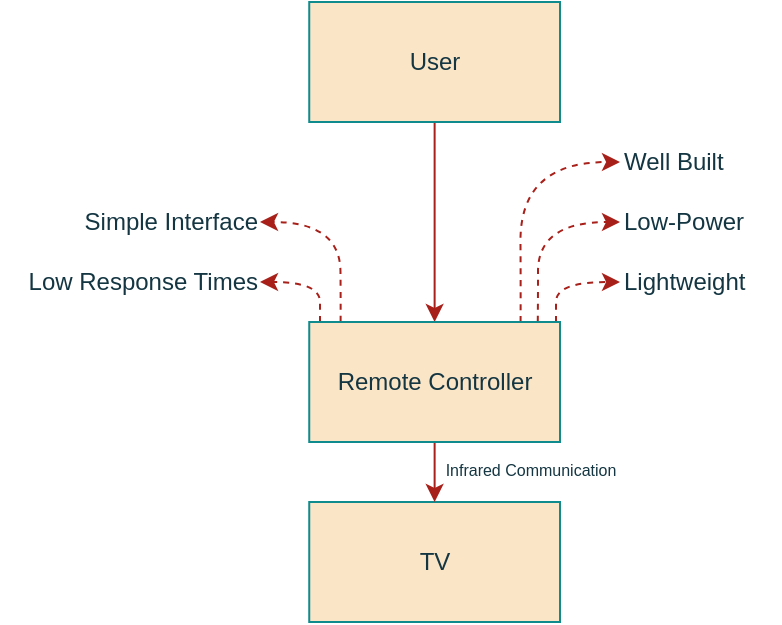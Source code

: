 <mxfile version="15.5.2" type="device" pages="7"><diagram name="ProbStatement2" id="C9BQl-Yr_cbM6eL-d9nf"><mxGraphModel dx="643" dy="364" grid="1" gridSize="10" guides="1" tooltips="1" connect="1" arrows="1" fold="1" page="1" pageScale="1" pageWidth="850" pageHeight="1100" background="none" math="0" shadow="0"><root><mxCell id="Qe4xS1OJrp35IrMtnnHV-0"/><mxCell id="Qe4xS1OJrp35IrMtnnHV-1" parent="Qe4xS1OJrp35IrMtnnHV-0"/><mxCell id="Qe4xS1OJrp35IrMtnnHV-2" value="TV" style="rounded=0;whiteSpace=wrap;html=1;fillColor=#FAE5C7;strokeColor=#0F8B8D;fontColor=#143642;" parent="Qe4xS1OJrp35IrMtnnHV-1" vertex="1"><mxGeometry x="364.62" y="370" width="125.38" height="60" as="geometry"/></mxCell><mxCell id="Gx6ebh4QUimX5oIxFBTM-5" style="edgeStyle=orthogonalEdgeStyle;curved=0;rounded=1;sketch=0;orthogonalLoop=1;jettySize=auto;html=1;exitX=0.5;exitY=1;exitDx=0;exitDy=0;entryX=0.5;entryY=0;entryDx=0;entryDy=0;fontColor=#143642;strokeColor=#A8201A;fillColor=#FAE5C7;" parent="Qe4xS1OJrp35IrMtnnHV-1" source="Qe4xS1OJrp35IrMtnnHV-3" target="Qe4xS1OJrp35IrMtnnHV-2" edge="1"><mxGeometry relative="1" as="geometry"/></mxCell><mxCell id="Qe4xS1OJrp35IrMtnnHV-13" style="edgeStyle=orthogonalEdgeStyle;curved=0;rounded=1;sketch=0;orthogonalLoop=1;jettySize=auto;html=1;exitX=0.5;exitY=1;exitDx=0;exitDy=0;entryX=0.5;entryY=0;entryDx=0;entryDy=0;fontColor=#143642;strokeColor=#A8201A;fillColor=#FAE5C7;" parent="Qe4xS1OJrp35IrMtnnHV-1" source="Qe4xS1OJrp35IrMtnnHV-14" target="Qe4xS1OJrp35IrMtnnHV-3" edge="1"><mxGeometry relative="1" as="geometry"/></mxCell><mxCell id="Qe4xS1OJrp35IrMtnnHV-14" value="User" style="rounded=0;whiteSpace=wrap;html=1;sketch=0;fontColor=#143642;strokeColor=#0F8B8D;fillColor=#FAE5C7;" parent="Qe4xS1OJrp35IrMtnnHV-1" vertex="1"><mxGeometry x="364.62" y="120" width="125.38" height="60" as="geometry"/></mxCell><mxCell id="Qe4xS1OJrp35IrMtnnHV-15" value="" style="curved=1;endArrow=classic;html=1;rounded=1;dashed=1;sketch=0;fontColor=#143642;strokeColor=#A8201A;fillColor=#FAE5C7;" parent="Qe4xS1OJrp35IrMtnnHV-1" edge="1"><mxGeometry width="50" height="50" relative="1" as="geometry"><mxPoint x="488" y="310" as="sourcePoint"/><mxPoint x="520" y="260" as="targetPoint"/><Array as="points"><mxPoint x="488" y="280"/><mxPoint x="488" y="260"/></Array></mxGeometry></mxCell><mxCell id="Qe4xS1OJrp35IrMtnnHV-16" value="Lightweight" style="text;html=1;align=left;verticalAlign=middle;resizable=0;points=[];autosize=1;strokeColor=none;fillColor=none;fontColor=#143642;" parent="Qe4xS1OJrp35IrMtnnHV-1" vertex="1"><mxGeometry x="520" y="250" width="80" height="20" as="geometry"/></mxCell><mxCell id="Qe4xS1OJrp35IrMtnnHV-17" value="" style="curved=1;endArrow=classic;html=1;rounded=1;dashed=1;sketch=0;fontColor=#143642;strokeColor=#A8201A;fillColor=#FAE5C7;exitX=0.968;exitY=0.002;exitDx=0;exitDy=0;exitPerimeter=0;" parent="Qe4xS1OJrp35IrMtnnHV-1" edge="1"><mxGeometry width="50" height="50" relative="1" as="geometry"><mxPoint x="478.52" y="310.0" as="sourcePoint"/><mxPoint x="520" y="230" as="targetPoint"/><Array as="points"><mxPoint x="479" y="279.52"/><mxPoint x="479" y="230"/></Array></mxGeometry></mxCell><mxCell id="Qe4xS1OJrp35IrMtnnHV-18" value="Low-Power" style="text;html=1;align=left;verticalAlign=middle;resizable=0;points=[];autosize=1;strokeColor=none;fillColor=none;fontColor=#143642;" parent="Qe4xS1OJrp35IrMtnnHV-1" vertex="1"><mxGeometry x="520" y="220" width="70" height="20" as="geometry"/></mxCell><mxCell id="Qe4xS1OJrp35IrMtnnHV-19" value="Well Built" style="text;html=1;align=left;verticalAlign=middle;resizable=0;points=[];autosize=1;strokeColor=none;fillColor=none;fontColor=#143642;" parent="Qe4xS1OJrp35IrMtnnHV-1" vertex="1"><mxGeometry x="520" y="190" width="70" height="20" as="geometry"/></mxCell><mxCell id="Qe4xS1OJrp35IrMtnnHV-20" value="" style="curved=1;endArrow=classic;html=1;rounded=1;dashed=1;sketch=0;fontColor=#143642;strokeColor=#A8201A;fillColor=#FAE5C7;exitX=0.968;exitY=0.002;exitDx=0;exitDy=0;exitPerimeter=0;" parent="Qe4xS1OJrp35IrMtnnHV-1" edge="1"><mxGeometry width="50" height="50" relative="1" as="geometry"><mxPoint x="470.0" y="310.0" as="sourcePoint"/><mxPoint x="520" y="200" as="targetPoint"/><Array as="points"><mxPoint x="470.48" y="279.52"/><mxPoint x="470" y="200"/></Array></mxGeometry></mxCell><mxCell id="Qe4xS1OJrp35IrMtnnHV-22" value="Low Response Times" style="text;html=1;align=right;verticalAlign=middle;resizable=0;points=[];autosize=1;strokeColor=none;fillColor=none;fontColor=#143642;" parent="Qe4xS1OJrp35IrMtnnHV-1" vertex="1"><mxGeometry x="210" y="250" width="130" height="20" as="geometry"/></mxCell><mxCell id="Gx6ebh4QUimX5oIxFBTM-1" value="Simple Interface" style="text;html=1;align=right;verticalAlign=middle;resizable=0;points=[];autosize=1;strokeColor=none;fillColor=none;fontColor=#143642;" parent="Qe4xS1OJrp35IrMtnnHV-1" vertex="1"><mxGeometry x="240" y="220" width="100" height="20" as="geometry"/></mxCell><mxCell id="Gx6ebh4QUimX5oIxFBTM-3" value="" style="curved=1;endArrow=classic;html=1;rounded=1;dashed=1;sketch=0;fontColor=#143642;strokeColor=#A8201A;fillColor=#FAE5C7;" parent="Qe4xS1OJrp35IrMtnnHV-1" edge="1"><mxGeometry width="50" height="50" relative="1" as="geometry"><mxPoint x="370" y="310" as="sourcePoint"/><mxPoint x="340" y="260" as="targetPoint"/><Array as="points"><mxPoint x="370" y="280"/><mxPoint x="370" y="260"/></Array></mxGeometry></mxCell><mxCell id="Gx6ebh4QUimX5oIxFBTM-4" value="" style="curved=1;endArrow=classic;html=1;rounded=1;dashed=1;sketch=0;fontColor=#143642;strokeColor=#A8201A;fillColor=#FAE5C7;exitX=0.968;exitY=0.002;exitDx=0;exitDy=0;exitPerimeter=0;" parent="Qe4xS1OJrp35IrMtnnHV-1" edge="1"><mxGeometry width="50" height="50" relative="1" as="geometry"><mxPoint x="380.0" y="310.0" as="sourcePoint"/><mxPoint x="340" y="230" as="targetPoint"/><Array as="points"><mxPoint x="380.48" y="279.52"/><mxPoint x="380" y="230"/></Array></mxGeometry></mxCell><mxCell id="Qe4xS1OJrp35IrMtnnHV-3" value="Remote Controller" style="rounded=0;whiteSpace=wrap;html=1;verticalAlign=middle;fillColor=#FAE5C7;strokeColor=#0F8B8D;fontColor=#143642;" parent="Qe4xS1OJrp35IrMtnnHV-1" vertex="1"><mxGeometry x="364.62" y="280" width="125.38" height="60" as="geometry"/></mxCell><mxCell id="Gx6ebh4QUimX5oIxFBTM-6" value="Infrared Communication" style="text;html=1;align=center;verticalAlign=middle;resizable=0;points=[];autosize=1;strokeColor=none;fillColor=none;fontColor=#143642;fontSize=8;" parent="Qe4xS1OJrp35IrMtnnHV-1" vertex="1"><mxGeometry x="425" y="344" width="100" height="20" as="geometry"/></mxCell></root></mxGraphModel></diagram><diagram name="SysOverview" id="0ZOyH11dh2wl0xI-NCS9"><mxGraphModel dx="771" dy="437" grid="1" gridSize="10" guides="1" tooltips="1" connect="1" arrows="1" fold="1" page="1" pageScale="1" pageWidth="850" pageHeight="1100" background="none" math="0" shadow="0"><root><mxCell id="nJyZ70eVUtAffAkNtAk--0"/><mxCell id="nJyZ70eVUtAffAkNtAk--1" parent="nJyZ70eVUtAffAkNtAk--0"/><mxCell id="nJyZ70eVUtAffAkNtAk--3" value="Remote Controller" style="rounded=0;whiteSpace=wrap;html=1;verticalAlign=top;fillColor=#FAE5C7;strokeColor=#0F8B8D;fontColor=#143642;fontStyle=1" parent="nJyZ70eVUtAffAkNtAk--1" vertex="1"><mxGeometry x="160" y="250" width="430" height="190" as="geometry"/></mxCell><mxCell id="nJyZ70eVUtAffAkNtAk--17" style="edgeStyle=orthogonalEdgeStyle;rounded=0;orthogonalLoop=1;jettySize=auto;html=1;exitX=1;exitY=0.5;exitDx=0;exitDy=0;entryX=0;entryY=0.5;entryDx=0;entryDy=0;" parent="nJyZ70eVUtAffAkNtAk--1" source="nJyZ70eVUtAffAkNtAk--7" target="nJyZ70eVUtAffAkNtAk--14" edge="1"><mxGeometry relative="1" as="geometry"/></mxCell><mxCell id="nJyZ70eVUtAffAkNtAk--7" value="Controller" style="rounded=0;whiteSpace=wrap;html=1;fontSize=10;strokeColor=#0F8B8D;verticalAlign=middle;fillColor=#FAE5C7;fontColor=#143642;fontStyle=1" parent="nJyZ70eVUtAffAkNtAk--1" vertex="1"><mxGeometry x="335" y="280" width="80" height="140" as="geometry"/></mxCell><mxCell id="nJyZ70eVUtAffAkNtAk--8" value="" style="group;fontColor=#143642;" parent="nJyZ70eVUtAffAkNtAk--1" vertex="1" connectable="0"><mxGeometry x="177.25" y="281.25" width="120" height="137.5" as="geometry"/></mxCell><mxCell id="nJyZ70eVUtAffAkNtAk--9" value="&lt;b&gt;Sensors&lt;/b&gt;" style="rounded=0;whiteSpace=wrap;html=1;fontSize=10;strokeColor=#0F8B8D;verticalAlign=bottom;fillColor=#FAE5C7;fontColor=#143642;" parent="nJyZ70eVUtAffAkNtAk--8" vertex="1"><mxGeometry width="120" height="137.5" as="geometry"/></mxCell><mxCell id="nJyZ70eVUtAffAkNtAk--10" value="Power Button" style="rounded=0;whiteSpace=wrap;html=1;fontSize=10;strokeColor=#0F8B8D;fillColor=#FAE5C7;fontColor=#143642;" parent="nJyZ70eVUtAffAkNtAk--8" vertex="1"><mxGeometry x="15" y="5.09" width="90" height="30.56" as="geometry"/></mxCell><mxCell id="nJyZ70eVUtAffAkNtAk--11" value="Scroll Up Button" style="rounded=0;whiteSpace=wrap;html=1;fontSize=10;strokeColor=#0F8B8D;fillColor=#FAE5C7;fontColor=#143642;" parent="nJyZ70eVUtAffAkNtAk--8" vertex="1"><mxGeometry x="15" y="45.83" width="90" height="30.56" as="geometry"/></mxCell><mxCell id="nJyZ70eVUtAffAkNtAk--12" value="Scroll Down Button" style="rounded=0;whiteSpace=wrap;html=1;fontSize=10;strokeColor=#0F8B8D;fillColor=#FAE5C7;fontColor=#143642;" parent="nJyZ70eVUtAffAkNtAk--8" vertex="1"><mxGeometry x="15" y="86.57" width="90" height="30.56" as="geometry"/></mxCell><mxCell id="nJyZ70eVUtAffAkNtAk--14" value="&lt;b&gt;Actuator&lt;/b&gt;" style="rounded=0;whiteSpace=wrap;html=1;fontSize=10;strokeColor=#0F8B8D;verticalAlign=bottom;fillColor=#FAE5C7;fontColor=#143642;" parent="nJyZ70eVUtAffAkNtAk--1" vertex="1"><mxGeometry x="460" y="281.25" width="120" height="137.5" as="geometry"/></mxCell><mxCell id="nJyZ70eVUtAffAkNtAk--15" value="Infrared Emitter" style="rounded=0;whiteSpace=wrap;html=1;fontSize=10;strokeColor=#0F8B8D;fillColor=#FAE5C7;fontColor=#143642;" parent="nJyZ70eVUtAffAkNtAk--1" vertex="1"><mxGeometry x="480" y="334.713" width="80" height="30.556" as="geometry"/></mxCell><mxCell id="nJyZ70eVUtAffAkNtAk--16" style="edgeStyle=orthogonalEdgeStyle;rounded=0;orthogonalLoop=1;jettySize=auto;html=1;exitX=1;exitY=0.5;exitDx=0;exitDy=0;entryX=0;entryY=0.5;entryDx=0;entryDy=0;" parent="nJyZ70eVUtAffAkNtAk--1" source="nJyZ70eVUtAffAkNtAk--9" target="nJyZ70eVUtAffAkNtAk--7" edge="1"><mxGeometry relative="1" as="geometry"/></mxCell></root></mxGraphModel></diagram><diagram id="gWATJTDB8lkTCuwVZlX3" name="HW_Arch"><mxGraphModel dx="1621" dy="437" grid="1" gridSize="10" guides="1" tooltips="1" connect="1" arrows="1" fold="1" page="1" pageScale="1" pageWidth="850" pageHeight="1100" background="none" math="0" shadow="0"><root><mxCell id="91A1MKpKfVsGlDy20X_H-0"/><mxCell id="91A1MKpKfVsGlDy20X_H-1" parent="91A1MKpKfVsGlDy20X_H-0"/><mxCell id="AX_1XvdF2gpo_DtRnMTq-0" style="edgeStyle=orthogonalEdgeStyle;rounded=0;orthogonalLoop=1;jettySize=auto;html=1;exitX=0.5;exitY=0;exitDx=0;exitDy=0;entryX=0.5;entryY=1;entryDx=0;entryDy=0;labelBackgroundColor=#DAD2D8;strokeColor=#A8201A;fontColor=#143642;" parent="91A1MKpKfVsGlDy20X_H-1" source="91A1MKpKfVsGlDy20X_H-2" target="Scq7fYlVVpug5Mjv3-Ux-0" edge="1"><mxGeometry relative="1" as="geometry"/></mxCell><mxCell id="91A1MKpKfVsGlDy20X_H-2" value="Batteries" style="rounded=0;whiteSpace=wrap;html=1;fillColor=#FAE5C7;strokeColor=#0F8B8D;fontColor=#143642;fontStyle=1" parent="91A1MKpKfVsGlDy20X_H-1" vertex="1"><mxGeometry x="200" y="400" width="140" height="30" as="geometry"/></mxCell><mxCell id="THDhFUSKpSMMMD883js--4" style="edgeStyle=orthogonalEdgeStyle;rounded=0;orthogonalLoop=1;jettySize=auto;html=1;exitX=1;exitY=0.5;exitDx=0;exitDy=0;entryX=0.001;entryY=0.886;entryDx=0;entryDy=0;entryPerimeter=0;labelBackgroundColor=#DAD2D8;strokeColor=#A8201A;fontColor=#143642;" parent="91A1MKpKfVsGlDy20X_H-1" source="91A1MKpKfVsGlDy20X_H-3" target="Scq7fYlVVpug5Mjv3-Ux-0" edge="1"><mxGeometry relative="1" as="geometry"/></mxCell><mxCell id="91A1MKpKfVsGlDy20X_H-3" value="Scroll Down Button" style="rounded=0;whiteSpace=wrap;html=1;fillColor=#FAE5C7;strokeColor=#0F8B8D;fontColor=#143642;fontStyle=1" parent="91A1MKpKfVsGlDy20X_H-1" vertex="1"><mxGeometry x="-40" y="320" width="120" height="40" as="geometry"/></mxCell><mxCell id="THDhFUSKpSMMMD883js--7" style="edgeStyle=orthogonalEdgeStyle;rounded=0;orthogonalLoop=1;jettySize=auto;html=1;exitX=1;exitY=0.5;exitDx=0;exitDy=0;entryX=0;entryY=0.5;entryDx=0;entryDy=0;labelBackgroundColor=#DAD2D8;strokeColor=#A8201A;fontColor=#143642;" parent="91A1MKpKfVsGlDy20X_H-1" source="Scq7fYlVVpug5Mjv3-Ux-0" target="Scq7fYlVVpug5Mjv3-Ux-1" edge="1"><mxGeometry relative="1" as="geometry"/></mxCell><mxCell id="Scq7fYlVVpug5Mjv3-Ux-0" value="Microprocessor" style="rounded=0;whiteSpace=wrap;html=1;fillColor=#FAE5C7;strokeColor=#0F8B8D;fontColor=#143642;fontStyle=1" parent="91A1MKpKfVsGlDy20X_H-1" vertex="1"><mxGeometry x="200" y="225" width="140" height="130" as="geometry"/></mxCell><mxCell id="Scq7fYlVVpug5Mjv3-Ux-1" value="&lt;div&gt;Infrared Emitter&lt;/div&gt;" style="rounded=0;whiteSpace=wrap;html=1;fillColor=#FAE5C7;strokeColor=#0F8B8D;fontColor=#143642;fontStyle=1" parent="91A1MKpKfVsGlDy20X_H-1" vertex="1"><mxGeometry x="420" y="225" width="110" height="130" as="geometry"/></mxCell><mxCell id="THDhFUSKpSMMMD883js--2" style="edgeStyle=orthogonalEdgeStyle;rounded=0;orthogonalLoop=1;jettySize=auto;html=1;exitX=1;exitY=0.5;exitDx=0;exitDy=0;labelBackgroundColor=#DAD2D8;strokeColor=#A8201A;fontColor=#143642;" parent="91A1MKpKfVsGlDy20X_H-1" source="THDhFUSKpSMMMD883js--0" target="Scq7fYlVVpug5Mjv3-Ux-0" edge="1"><mxGeometry relative="1" as="geometry"/></mxCell><mxCell id="THDhFUSKpSMMMD883js--0" value="Scroll Up Button" style="rounded=0;whiteSpace=wrap;html=1;fillColor=#FAE5C7;strokeColor=#0F8B8D;fontColor=#143642;fontStyle=1" parent="91A1MKpKfVsGlDy20X_H-1" vertex="1"><mxGeometry x="-40" y="270" width="120" height="40" as="geometry"/></mxCell><mxCell id="THDhFUSKpSMMMD883js--3" style="edgeStyle=orthogonalEdgeStyle;rounded=0;orthogonalLoop=1;jettySize=auto;html=1;exitX=1;exitY=0.5;exitDx=0;exitDy=0;entryX=0;entryY=0.115;entryDx=0;entryDy=0;entryPerimeter=0;labelBackgroundColor=#DAD2D8;strokeColor=#A8201A;fontColor=#143642;" parent="91A1MKpKfVsGlDy20X_H-1" source="THDhFUSKpSMMMD883js--1" target="Scq7fYlVVpug5Mjv3-Ux-0" edge="1"><mxGeometry relative="1" as="geometry"/></mxCell><mxCell id="THDhFUSKpSMMMD883js--1" value="&lt;div&gt;Power Button&lt;/div&gt;" style="rounded=0;whiteSpace=wrap;html=1;fillColor=#FAE5C7;strokeColor=#0F8B8D;fontColor=#143642;fontStyle=1" parent="91A1MKpKfVsGlDy20X_H-1" vertex="1"><mxGeometry x="-40" y="220" width="120" height="40" as="geometry"/></mxCell><mxCell id="TE5uCFeJTO_aKzdJZyAa-0" value="Digital Value" style="text;html=1;align=center;verticalAlign=middle;resizable=0;points=[];autosize=1;strokeColor=none;fillColor=none;fontColor=#143642;fontSize=9;" parent="91A1MKpKfVsGlDy20X_H-1" vertex="1"><mxGeometry x="100" y="220" width="70" height="20" as="geometry"/></mxCell><mxCell id="TE5uCFeJTO_aKzdJZyAa-2" value="Digital Value" style="text;html=1;align=center;verticalAlign=middle;resizable=0;points=[];autosize=1;strokeColor=none;fillColor=none;fontColor=#143642;fontSize=9;" parent="91A1MKpKfVsGlDy20X_H-1" vertex="1"><mxGeometry x="100" y="270" width="70" height="20" as="geometry"/></mxCell><mxCell id="TE5uCFeJTO_aKzdJZyAa-3" value="Digital Value" style="text;html=1;align=center;verticalAlign=middle;resizable=0;points=[];autosize=1;strokeColor=none;fillColor=none;fontColor=#143642;fontSize=9;" parent="91A1MKpKfVsGlDy20X_H-1" vertex="1"><mxGeometry x="100" y="320" width="70" height="20" as="geometry"/></mxCell><mxCell id="TE5uCFeJTO_aKzdJZyAa-4" value="Binary Code" style="text;html=1;align=center;verticalAlign=middle;resizable=0;points=[];autosize=1;strokeColor=none;fillColor=none;fontColor=#143642;fontSize=9;" parent="91A1MKpKfVsGlDy20X_H-1" vertex="1"><mxGeometry x="340" y="270" width="70" height="20" as="geometry"/></mxCell></root></mxGraphModel></diagram><diagram name="SW_Arch" id="StN5ddW-EJJ__EDheRqH"><mxGraphModel dx="771" dy="437" grid="1" gridSize="10" guides="1" tooltips="1" connect="1" arrows="1" fold="1" page="1" pageScale="1" pageWidth="850" pageHeight="1100" background="none" math="0" shadow="0"><root><mxCell id="J025prY5gYBggx52OVZb-0"/><mxCell id="J025prY5gYBggx52OVZb-1" parent="J025prY5gYBggx52OVZb-0"/><mxCell id="J025prY5gYBggx52OVZb-8" style="edgeStyle=orthogonalEdgeStyle;rounded=0;orthogonalLoop=1;jettySize=auto;html=1;entryX=0.001;entryY=0.886;entryDx=0;entryDy=0;entryPerimeter=0;labelBackgroundColor=#DAD2D8;strokeColor=#A8201A;fontColor=#143642;" parent="J025prY5gYBggx52OVZb-1" target="J025prY5gYBggx52OVZb-11" edge="1"><mxGeometry relative="1" as="geometry"><mxPoint x="232" y="437" as="sourcePoint"/></mxGeometry></mxCell><mxCell id="J025prY5gYBggx52OVZb-10" style="edgeStyle=orthogonalEdgeStyle;rounded=0;orthogonalLoop=1;jettySize=auto;html=1;exitX=1;exitY=0.5;exitDx=0;exitDy=0;labelBackgroundColor=#DAD2D8;strokeColor=#A8201A;fontColor=#143642;" parent="J025prY5gYBggx52OVZb-1" source="J025prY5gYBggx52OVZb-11" edge="1"><mxGeometry relative="1" as="geometry"><mxPoint x="730" y="290" as="targetPoint"/></mxGeometry></mxCell><mxCell id="J025prY5gYBggx52OVZb-11" value="Integrated Circuit" style="rounded=0;whiteSpace=wrap;html=1;fillColor=#FAE5C7;strokeColor=#0F8B8D;fontColor=#143642;fontStyle=1;verticalAlign=top;" parent="J025prY5gYBggx52OVZb-1" vertex="1"><mxGeometry x="295" y="100" width="360" height="380" as="geometry"/></mxCell><mxCell id="J025prY5gYBggx52OVZb-13" style="edgeStyle=orthogonalEdgeStyle;rounded=0;orthogonalLoop=1;jettySize=auto;html=1;exitX=1;exitY=0.5;exitDx=0;exitDy=0;labelBackgroundColor=#DAD2D8;strokeColor=#A8201A;fontColor=#143642;" parent="J025prY5gYBggx52OVZb-1" target="J025prY5gYBggx52OVZb-11" edge="1"><mxGeometry relative="1" as="geometry"><mxPoint x="232" y="290.0" as="sourcePoint"/></mxGeometry></mxCell><mxCell id="J025prY5gYBggx52OVZb-15" style="edgeStyle=orthogonalEdgeStyle;rounded=0;orthogonalLoop=1;jettySize=auto;html=1;entryX=0;entryY=0.115;entryDx=0;entryDy=0;entryPerimeter=0;labelBackgroundColor=#DAD2D8;strokeColor=#A8201A;fontColor=#143642;" parent="J025prY5gYBggx52OVZb-1" target="J025prY5gYBggx52OVZb-11" edge="1"><mxGeometry relative="1" as="geometry"><mxPoint x="232" y="144" as="sourcePoint"/></mxGeometry></mxCell><mxCell id="J025prY5gYBggx52OVZb-17" value="Digital Value" style="text;html=1;align=center;verticalAlign=middle;resizable=0;points=[];autosize=1;strokeColor=none;fillColor=none;fontColor=#143642;fontSize=9;" parent="J025prY5gYBggx52OVZb-1" vertex="1"><mxGeometry x="225" y="120" width="70" height="20" as="geometry"/></mxCell><mxCell id="J025prY5gYBggx52OVZb-18" value="Digital Value" style="text;html=1;align=center;verticalAlign=middle;resizable=0;points=[];autosize=1;strokeColor=none;fillColor=none;fontColor=#143642;fontSize=9;" parent="J025prY5gYBggx52OVZb-1" vertex="1"><mxGeometry x="225" y="270" width="70" height="20" as="geometry"/></mxCell><mxCell id="J025prY5gYBggx52OVZb-19" value="Digital Value" style="text;html=1;align=center;verticalAlign=middle;resizable=0;points=[];autosize=1;strokeColor=none;fillColor=none;fontColor=#143642;fontSize=9;" parent="J025prY5gYBggx52OVZb-1" vertex="1"><mxGeometry x="225" y="420" width="70" height="20" as="geometry"/></mxCell><mxCell id="J025prY5gYBggx52OVZb-20" value="Binary Code" style="text;html=1;align=center;verticalAlign=middle;resizable=0;points=[];autosize=1;strokeColor=none;fillColor=none;fontColor=#143642;fontSize=9;" parent="J025prY5gYBggx52OVZb-1" vertex="1"><mxGeometry x="655" y="270" width="70" height="20" as="geometry"/></mxCell><mxCell id="0GGTjZoa8UqV6EmVnw4_-0" value="IC" style="rounded=0;whiteSpace=wrap;html=1;sketch=0;fontSize=9;fontColor=#143642;strokeColor=#0F8B8D;fillColor=#FAE5C7;verticalAlign=middle;" parent="J025prY5gYBggx52OVZb-1" vertex="1"><mxGeometry x="440" y="250" width="70" height="80" as="geometry"/></mxCell></root></mxGraphModel></diagram><diagram id="5z5LNaEKOtaaNuTFKqgc" name="Use-Case"><mxGraphModel dx="931" dy="527" grid="1" gridSize="10" guides="1" tooltips="1" connect="1" arrows="1" fold="1" page="1" pageScale="1" pageWidth="850" pageHeight="1100" math="0" shadow="0"><root><mxCell id="-Q4kXmHjqQZvoR_zXBQY-0"/><mxCell id="-Q4kXmHjqQZvoR_zXBQY-1" parent="-Q4kXmHjqQZvoR_zXBQY-0"/><mxCell id="-Q4kXmHjqQZvoR_zXBQY-24" value="TV" style="shape=umlFrame;whiteSpace=wrap;html=1;rounded=0;sketch=0;fontSize=9;fontColor=#143642;strokeColor=#0F8B8D;fillColor=#FAE5C7;verticalAlign=middle;" parent="-Q4kXmHjqQZvoR_zXBQY-1" vertex="1"><mxGeometry x="800" y="170" width="150" height="350" as="geometry"/></mxCell><mxCell id="-Q4kXmHjqQZvoR_zXBQY-2" value="User" style="shape=umlActor;verticalLabelPosition=bottom;verticalAlign=top;html=1;rounded=0;sketch=0;fontSize=9;fontColor=#143642;strokeColor=#0F8B8D;fillColor=#FAE5C7;" parent="-Q4kXmHjqQZvoR_zXBQY-1" vertex="1"><mxGeometry x="120" y="305" width="40" height="80" as="geometry"/></mxCell><mxCell id="-Q4kXmHjqQZvoR_zXBQY-3" value="Remote Control" style="shape=umlFrame;whiteSpace=wrap;html=1;rounded=0;sketch=0;fontSize=9;fontColor=#143642;strokeColor=#0F8B8D;fillColor=#FAE5C7;verticalAlign=middle;" parent="-Q4kXmHjqQZvoR_zXBQY-1" vertex="1"><mxGeometry x="190" y="170" width="570" height="350" as="geometry"/></mxCell><mxCell id="-Q4kXmHjqQZvoR_zXBQY-4" value="Power Button Pressed" style="ellipse;whiteSpace=wrap;html=1;rounded=0;sketch=0;fontSize=9;fontColor=#143642;strokeColor=#0F8B8D;fillColor=#FAE5C7;verticalAlign=middle;" parent="-Q4kXmHjqQZvoR_zXBQY-1" vertex="1"><mxGeometry x="220" y="220" width="110" height="50" as="geometry"/></mxCell><mxCell id="-Q4kXmHjqQZvoR_zXBQY-7" value="Scroll Up Button Pressed" style="ellipse;whiteSpace=wrap;html=1;rounded=0;sketch=0;fontSize=9;fontColor=#143642;strokeColor=#0F8B8D;fillColor=#FAE5C7;verticalAlign=middle;" parent="-Q4kXmHjqQZvoR_zXBQY-1" vertex="1"><mxGeometry x="220" y="320" width="110" height="50" as="geometry"/></mxCell><mxCell id="-Q4kXmHjqQZvoR_zXBQY-8" value="Scroll Down Button Pressed" style="ellipse;whiteSpace=wrap;html=1;rounded=0;sketch=0;fontSize=9;fontColor=#143642;strokeColor=#0F8B8D;fillColor=#FAE5C7;verticalAlign=middle;" parent="-Q4kXmHjqQZvoR_zXBQY-1" vertex="1"><mxGeometry x="220" y="420" width="110" height="50" as="geometry"/></mxCell><mxCell id="-Q4kXmHjqQZvoR_zXBQY-9" value="Data Processing" style="ellipse;whiteSpace=wrap;html=1;rounded=0;sketch=0;fontSize=9;fontColor=#143642;strokeColor=#0F8B8D;fillColor=#FAE5C7;verticalAlign=middle;" parent="-Q4kXmHjqQZvoR_zXBQY-1" vertex="1"><mxGeometry x="420" y="320" width="110" height="50" as="geometry"/></mxCell><mxCell id="-Q4kXmHjqQZvoR_zXBQY-12" value="&amp;lt;&amp;lt;include&amp;gt;&amp;gt;" style="endArrow=open;endSize=12;dashed=1;html=1;rounded=1;sketch=0;fontSize=9;fontColor=#143642;strokeColor=#A8201A;fillColor=#FAE5C7;curved=0;exitX=1;exitY=0.5;exitDx=0;exitDy=0;entryX=0;entryY=0;entryDx=0;entryDy=0;" parent="-Q4kXmHjqQZvoR_zXBQY-1" source="-Q4kXmHjqQZvoR_zXBQY-4" target="-Q4kXmHjqQZvoR_zXBQY-9" edge="1"><mxGeometry x="-0.114" y="2" width="160" relative="1" as="geometry"><mxPoint x="290" y="370" as="sourcePoint"/><mxPoint x="450" y="370" as="targetPoint"/><Array as="points"/><mxPoint as="offset"/></mxGeometry></mxCell><mxCell id="-Q4kXmHjqQZvoR_zXBQY-14" value="&amp;lt;&amp;lt;include&amp;gt;&amp;gt;" style="endArrow=open;endSize=12;dashed=1;html=1;rounded=1;sketch=0;fontSize=9;fontColor=#143642;strokeColor=#A8201A;fillColor=#FAE5C7;curved=0;exitX=1;exitY=0.5;exitDx=0;exitDy=0;" parent="-Q4kXmHjqQZvoR_zXBQY-1" source="-Q4kXmHjqQZvoR_zXBQY-7" target="-Q4kXmHjqQZvoR_zXBQY-9" edge="1"><mxGeometry x="-0.114" y="2" width="160" relative="1" as="geometry"><mxPoint x="480.0" y="355.0" as="sourcePoint"/><mxPoint x="470" y="345" as="targetPoint"/><Array as="points"/><mxPoint as="offset"/></mxGeometry></mxCell><mxCell id="-Q4kXmHjqQZvoR_zXBQY-15" value="&amp;lt;&amp;lt;include&amp;gt;&amp;gt;" style="endArrow=open;endSize=12;dashed=1;html=1;rounded=1;sketch=0;fontSize=9;fontColor=#143642;strokeColor=#A8201A;fillColor=#FAE5C7;curved=0;exitX=1;exitY=0.5;exitDx=0;exitDy=0;entryX=0;entryY=1;entryDx=0;entryDy=0;" parent="-Q4kXmHjqQZvoR_zXBQY-1" source="-Q4kXmHjqQZvoR_zXBQY-8" target="-Q4kXmHjqQZvoR_zXBQY-9" edge="1"><mxGeometry x="-0.114" y="2" width="160" relative="1" as="geometry"><mxPoint x="490.0" y="365.0" as="sourcePoint"/><mxPoint x="333.842" y="282.7" as="targetPoint"/><Array as="points"/><mxPoint as="offset"/></mxGeometry></mxCell><mxCell id="-Q4kXmHjqQZvoR_zXBQY-25" value="Receive Infrared Signal" style="ellipse;whiteSpace=wrap;html=1;rounded=0;sketch=0;fontSize=9;fontColor=#143642;strokeColor=#0F8B8D;fillColor=#FAE5C7;verticalAlign=middle;" parent="-Q4kXmHjqQZvoR_zXBQY-1" vertex="1"><mxGeometry x="820" y="315" width="110" height="60" as="geometry"/></mxCell><mxCell id="-Q4kXmHjqQZvoR_zXBQY-26" value="" style="endArrow=open;endFill=1;endSize=12;html=1;rounded=1;sketch=0;fontSize=9;fontColor=#143642;strokeColor=#A8201A;fillColor=#FAE5C7;curved=0;entryX=0;entryY=0.5;entryDx=0;entryDy=0;" parent="-Q4kXmHjqQZvoR_zXBQY-1" source="-Q4kXmHjqQZvoR_zXBQY-2" target="-Q4kXmHjqQZvoR_zXBQY-4" edge="1"><mxGeometry width="160" relative="1" as="geometry"><mxPoint x="420" y="370" as="sourcePoint"/><mxPoint x="580" y="370" as="targetPoint"/></mxGeometry></mxCell><mxCell id="-Q4kXmHjqQZvoR_zXBQY-27" value="" style="endArrow=open;endFill=1;endSize=12;html=1;rounded=1;sketch=0;fontSize=9;fontColor=#143642;strokeColor=#A8201A;fillColor=#FAE5C7;curved=0;entryX=0;entryY=0.5;entryDx=0;entryDy=0;" parent="-Q4kXmHjqQZvoR_zXBQY-1" source="-Q4kXmHjqQZvoR_zXBQY-2" target="-Q4kXmHjqQZvoR_zXBQY-7" edge="1"><mxGeometry width="160" relative="1" as="geometry"><mxPoint x="130" y="338.333" as="sourcePoint"/><mxPoint x="230.0" y="255.0" as="targetPoint"/></mxGeometry></mxCell><mxCell id="-Q4kXmHjqQZvoR_zXBQY-28" value="" style="endArrow=open;endFill=1;endSize=12;html=1;rounded=1;sketch=0;fontSize=9;fontColor=#143642;strokeColor=#A8201A;fillColor=#FAE5C7;curved=0;entryX=0;entryY=0.5;entryDx=0;entryDy=0;" parent="-Q4kXmHjqQZvoR_zXBQY-1" source="-Q4kXmHjqQZvoR_zXBQY-2" target="-Q4kXmHjqQZvoR_zXBQY-8" edge="1"><mxGeometry width="160" relative="1" as="geometry"><mxPoint x="130" y="355.0" as="sourcePoint"/><mxPoint x="230.0" y="355.0" as="targetPoint"/></mxGeometry></mxCell><mxCell id="dfEbP48tJdczQCHNHltg-0" value="&amp;lt;&amp;lt;exclude&amp;gt;&amp;gt;" style="endArrow=open;endSize=12;dashed=1;html=1;rounded=1;sketch=0;fontSize=9;fontColor=#143642;strokeColor=#A8201A;fillColor=#FAE5C7;curved=0;exitX=1;exitY=0.5;exitDx=0;exitDy=0;entryX=0;entryY=0.5;entryDx=0;entryDy=0;" parent="-Q4kXmHjqQZvoR_zXBQY-1" source="dfEbP48tJdczQCHNHltg-1" target="-Q4kXmHjqQZvoR_zXBQY-25" edge="1"><mxGeometry x="-0.114" y="2" width="160" relative="1" as="geometry"><mxPoint x="660.0" y="420.0" as="sourcePoint"/><mxPoint x="940" y="420.0" as="targetPoint"/><Array as="points"/><mxPoint as="offset"/></mxGeometry></mxCell><mxCell id="dfEbP48tJdczQCHNHltg-1" value="Emit IR Signal" style="ellipse;whiteSpace=wrap;html=1;rounded=0;sketch=0;fontSize=9;fontColor=#143642;strokeColor=#0F8B8D;fillColor=#FAE5C7;verticalAlign=middle;" parent="-Q4kXmHjqQZvoR_zXBQY-1" vertex="1"><mxGeometry x="620" y="320" width="110" height="50" as="geometry"/></mxCell><mxCell id="dfEbP48tJdczQCHNHltg-3" value="&amp;lt;&amp;lt;include&amp;gt;&amp;gt;" style="endArrow=open;endSize=12;dashed=1;html=1;rounded=1;sketch=0;fontSize=9;fontColor=#143642;strokeColor=#A8201A;fillColor=#FAE5C7;curved=0;entryX=0;entryY=0.5;entryDx=0;entryDy=0;exitX=1;exitY=0.5;exitDx=0;exitDy=0;" parent="-Q4kXmHjqQZvoR_zXBQY-1" source="-Q4kXmHjqQZvoR_zXBQY-9" target="dfEbP48tJdczQCHNHltg-1" edge="1"><mxGeometry x="-0.114" y="2" width="160" relative="1" as="geometry"><mxPoint x="580.0" y="342.3" as="sourcePoint"/><mxPoint x="736.158" y="260.0" as="targetPoint"/><Array as="points"/><mxPoint as="offset"/></mxGeometry></mxCell></root></mxGraphModel></diagram><diagram id="PMUSH9JE_sJ0aL19xD93" name="SequeceDiagram"><mxGraphModel dx="540" dy="306" grid="1" gridSize="10" guides="1" tooltips="1" connect="1" arrows="1" fold="1" page="1" pageScale="1" pageWidth="850" pageHeight="1100" math="0" shadow="0"><root><mxCell id="qGlG3hyWsDgigSjNUDtU-0"/><mxCell id="qGlG3hyWsDgigSjNUDtU-1" parent="qGlG3hyWsDgigSjNUDtU-0"/><mxCell id="qGlG3hyWsDgigSjNUDtU-14" value="Microprocessor" style="shape=umlLifeline;perimeter=lifelinePerimeter;whiteSpace=wrap;html=1;container=1;collapsible=0;recursiveResize=0;outlineConnect=0;rounded=0;sketch=0;fontSize=9;fontColor=#143642;strokeColor=#0F8B8D;fillColor=#FAE5C7;verticalAlign=middle;" parent="qGlG3hyWsDgigSjNUDtU-1" vertex="1"><mxGeometry x="270" y="270" width="70" height="180" as="geometry"/></mxCell><mxCell id="qGlG3hyWsDgigSjNUDtU-12" value="" style="html=1;points=[];perimeter=orthogonalPerimeter;rounded=0;sketch=0;fontSize=9;fontColor=#143642;strokeColor=#0F8B8D;fillColor=#FAE5C7;verticalAlign=middle;" parent="qGlG3hyWsDgigSjNUDtU-14" vertex="1"><mxGeometry x="30" y="60" width="10" height="70" as="geometry"/></mxCell><mxCell id="qGlG3hyWsDgigSjNUDtU-15" value="Button Pressed" style="html=1;verticalAlign=bottom;startArrow=oval;startFill=1;endArrow=block;startSize=8;rounded=1;sketch=0;fontSize=9;fontColor=#143642;strokeColor=#A8201A;fillColor=#FAE5C7;curved=0;" parent="qGlG3hyWsDgigSjNUDtU-14" edge="1"><mxGeometry width="60" relative="1" as="geometry"><mxPoint x="-50" y="60" as="sourcePoint"/><mxPoint x="30" y="60" as="targetPoint"/></mxGeometry></mxCell><mxCell id="qGlG3hyWsDgigSjNUDtU-17" value="IR Emitter" style="shape=umlLifeline;perimeter=lifelinePerimeter;whiteSpace=wrap;html=1;container=1;collapsible=0;recursiveResize=0;outlineConnect=0;rounded=0;sketch=0;fontSize=9;fontColor=#143642;strokeColor=#0F8B8D;fillColor=#FAE5C7;verticalAlign=middle;size=40;" parent="qGlG3hyWsDgigSjNUDtU-1" vertex="1"><mxGeometry x="410" y="270" width="70" height="180" as="geometry"/></mxCell><mxCell id="qGlG3hyWsDgigSjNUDtU-18" value="" style="html=1;points=[];perimeter=orthogonalPerimeter;rounded=0;sketch=0;fontSize=9;fontColor=#143642;strokeColor=#0F8B8D;fillColor=#FAE5C7;verticalAlign=middle;" parent="qGlG3hyWsDgigSjNUDtU-17" vertex="1"><mxGeometry x="30" y="120" width="10" height="30" as="geometry"/></mxCell><mxCell id="gforZMBshzDmIXiL-ydL-8" value="Send Button Code" style="html=1;verticalAlign=bottom;endArrow=block;rounded=1;sketch=0;fontSize=8;fontColor=#143642;strokeColor=#A8201A;fillColor=#FAE5C7;curved=0;" parent="qGlG3hyWsDgigSjNUDtU-1" edge="1"><mxGeometry width="80" relative="1" as="geometry"><mxPoint x="310" y="390" as="sourcePoint"/><mxPoint x="440" y="390" as="targetPoint"/><Array as="points"/></mxGeometry></mxCell><mxCell id="gforZMBshzDmIXiL-ydL-10" value="Select Button Code" style="html=1;verticalAlign=bottom;endArrow=block;rounded=1;sketch=0;fontSize=8;fontColor=#143642;strokeColor=#A8201A;fillColor=#FAE5C7;curved=0;entryX=1.135;entryY=0.139;entryDx=0;entryDy=0;entryPerimeter=0;" parent="qGlG3hyWsDgigSjNUDtU-1" edge="1"><mxGeometry x="0.151" width="80" relative="1" as="geometry"><mxPoint x="310" y="335" as="sourcePoint"/><mxPoint x="311.35" y="364.19" as="targetPoint"/><Array as="points"><mxPoint x="370" y="335"/><mxPoint x="370" y="345"/><mxPoint x="370" y="364"/></Array><mxPoint as="offset"/></mxGeometry></mxCell><mxCell id="4tHwLV4dq-Zf6zSgxyhw-0" value="Send IR Signal" style="html=1;verticalAlign=bottom;endArrow=block;rounded=1;sketch=0;fontSize=8;fontColor=#143642;strokeColor=#A8201A;fillColor=#FAE5C7;curved=0;entryX=0;entryY=0;entryDx=0;entryDy=0;entryPerimeter=0;" parent="qGlG3hyWsDgigSjNUDtU-1" target="4tHwLV4dq-Zf6zSgxyhw-2" edge="1"><mxGeometry width="80" relative="1" as="geometry"><mxPoint x="450" y="410" as="sourcePoint"/><mxPoint x="580" y="410" as="targetPoint"/><Array as="points"/></mxGeometry></mxCell><mxCell id="4tHwLV4dq-Zf6zSgxyhw-1" value="TV" style="shape=umlLifeline;perimeter=lifelinePerimeter;whiteSpace=wrap;html=1;container=1;collapsible=0;recursiveResize=0;outlineConnect=0;rounded=0;sketch=0;fontSize=9;fontColor=#143642;strokeColor=#0F8B8D;fillColor=#FAE5C7;verticalAlign=middle;size=40;" parent="qGlG3hyWsDgigSjNUDtU-1" vertex="1"><mxGeometry x="540" y="270" width="70" height="180" as="geometry"/></mxCell><mxCell id="4tHwLV4dq-Zf6zSgxyhw-2" value="" style="html=1;points=[];perimeter=orthogonalPerimeter;rounded=0;sketch=0;fontSize=9;fontColor=#143642;strokeColor=#0F8B8D;fillColor=#FAE5C7;verticalAlign=middle;" parent="4tHwLV4dq-Zf6zSgxyhw-1" vertex="1"><mxGeometry x="30" y="140" width="10" height="20" as="geometry"/></mxCell></root></mxGraphModel></diagram><diagram id="dVDEWYeJeuMrgI2RiS2W" name="Flowchart"><mxGraphModel dx="1125" dy="637" grid="1" gridSize="10" guides="1" tooltips="1" connect="1" arrows="1" fold="1" page="1" pageScale="1" pageWidth="850" pageHeight="1100" math="0" shadow="0"><root><mxCell id="Cy3rXQHhm8G1TeO25dt--0"/><mxCell id="Cy3rXQHhm8G1TeO25dt--1" parent="Cy3rXQHhm8G1TeO25dt--0"/><mxCell id="Cy3rXQHhm8G1TeO25dt--6" style="edgeStyle=orthogonalEdgeStyle;curved=0;rounded=1;sketch=0;orthogonalLoop=1;jettySize=auto;html=1;exitX=0.5;exitY=1;exitDx=0;exitDy=0;exitPerimeter=0;entryX=0.5;entryY=0;entryDx=0;entryDy=0;entryPerimeter=0;fontSize=11;fontColor=#143642;strokeColor=#A8201A;fillColor=#FAE5C7;" parent="Cy3rXQHhm8G1TeO25dt--1" source="Cy3rXQHhm8G1TeO25dt--2" target="Cy3rXQHhm8G1TeO25dt--3" edge="1"><mxGeometry relative="1" as="geometry"/></mxCell><mxCell id="Cy3rXQHhm8G1TeO25dt--2" value="Start" style="strokeWidth=2;html=1;shape=mxgraph.flowchart.start_1;whiteSpace=wrap;rounded=0;sketch=0;fontSize=11;fontColor=#143642;fillColor=#FAE5C7;verticalAlign=middle;" parent="Cy3rXQHhm8G1TeO25dt--1" vertex="1"><mxGeometry x="370" y="130" width="80" height="40" as="geometry"/></mxCell><mxCell id="Cy3rXQHhm8G1TeO25dt--7" style="edgeStyle=orthogonalEdgeStyle;rounded=0;sketch=0;orthogonalLoop=1;jettySize=auto;html=1;exitX=1;exitY=0.5;exitDx=0;exitDy=0;exitPerimeter=0;entryX=0.5;entryY=0;entryDx=0;entryDy=0;entryPerimeter=0;fontSize=11;fontColor=#143642;strokeColor=#A8201A;fillColor=#FAE5C7;" parent="Cy3rXQHhm8G1TeO25dt--1" source="Cy3rXQHhm8G1TeO25dt--3" target="Cy3rXQHhm8G1TeO25dt--4" edge="1"><mxGeometry relative="1" as="geometry"/></mxCell><mxCell id="Cy3rXQHhm8G1TeO25dt--13" style="edgeStyle=orthogonalEdgeStyle;rounded=0;sketch=0;orthogonalLoop=1;jettySize=auto;html=1;exitX=0;exitY=0.5;exitDx=0;exitDy=0;exitPerimeter=0;fontSize=11;fontColor=#143642;strokeColor=#A8201A;fillColor=#FAE5C7;" parent="Cy3rXQHhm8G1TeO25dt--1" source="Cy3rXQHhm8G1TeO25dt--3" target="Cy3rXQHhm8G1TeO25dt--10" edge="1"><mxGeometry relative="1" as="geometry"/></mxCell><mxCell id="Cy3rXQHhm8G1TeO25dt--3" value="Power Button Pressed?" style="strokeWidth=2;html=1;shape=mxgraph.flowchart.decision;whiteSpace=wrap;rounded=0;sketch=0;fontSize=11;fontColor=#143642;fillColor=#FAE5C7;verticalAlign=middle;" parent="Cy3rXQHhm8G1TeO25dt--1" vertex="1"><mxGeometry x="360" y="200" width="100" height="100" as="geometry"/></mxCell><mxCell id="Cy3rXQHhm8G1TeO25dt--8" style="edgeStyle=orthogonalEdgeStyle;rounded=0;sketch=0;orthogonalLoop=1;jettySize=auto;html=1;exitX=1;exitY=0.5;exitDx=0;exitDy=0;exitPerimeter=0;entryX=0.5;entryY=0;entryDx=0;entryDy=0;entryPerimeter=0;fontSize=11;fontColor=#143642;strokeColor=#A8201A;fillColor=#FAE5C7;" parent="Cy3rXQHhm8G1TeO25dt--1" source="Cy3rXQHhm8G1TeO25dt--4" target="Cy3rXQHhm8G1TeO25dt--5" edge="1"><mxGeometry relative="1" as="geometry"/></mxCell><mxCell id="Cy3rXQHhm8G1TeO25dt--14" style="edgeStyle=orthogonalEdgeStyle;rounded=0;sketch=0;orthogonalLoop=1;jettySize=auto;html=1;exitX=0;exitY=0.5;exitDx=0;exitDy=0;exitPerimeter=0;entryX=0.5;entryY=0;entryDx=0;entryDy=0;fontSize=11;fontColor=#143642;strokeColor=#A8201A;fillColor=#FAE5C7;" parent="Cy3rXQHhm8G1TeO25dt--1" source="Cy3rXQHhm8G1TeO25dt--4" target="Cy3rXQHhm8G1TeO25dt--11" edge="1"><mxGeometry relative="1" as="geometry"/></mxCell><mxCell id="Cy3rXQHhm8G1TeO25dt--4" value="Scroll Up Button Pressed?" style="strokeWidth=2;html=1;shape=mxgraph.flowchart.decision;whiteSpace=wrap;rounded=0;sketch=0;fontSize=11;fontColor=#143642;fillColor=#FAE5C7;verticalAlign=middle;" parent="Cy3rXQHhm8G1TeO25dt--1" vertex="1"><mxGeometry x="441" y="310" width="110" height="100" as="geometry"/></mxCell><mxCell id="Cy3rXQHhm8G1TeO25dt--15" style="edgeStyle=orthogonalEdgeStyle;rounded=0;sketch=0;orthogonalLoop=1;jettySize=auto;html=1;exitX=0;exitY=0.5;exitDx=0;exitDy=0;exitPerimeter=0;entryX=0.5;entryY=0;entryDx=0;entryDy=0;fontSize=11;fontColor=#143642;strokeColor=#A8201A;fillColor=#FAE5C7;" parent="Cy3rXQHhm8G1TeO25dt--1" source="Cy3rXQHhm8G1TeO25dt--5" target="Cy3rXQHhm8G1TeO25dt--12" edge="1"><mxGeometry relative="1" as="geometry"/></mxCell><mxCell id="Cy3rXQHhm8G1TeO25dt--20" style="edgeStyle=orthogonalEdgeStyle;rounded=0;sketch=0;orthogonalLoop=1;jettySize=auto;html=1;exitX=0.5;exitY=1;exitDx=0;exitDy=0;exitPerimeter=0;fontSize=11;fontColor=#143642;strokeColor=#A8201A;fillColor=#FAE5C7;" parent="Cy3rXQHhm8G1TeO25dt--1" source="Cy3rXQHhm8G1TeO25dt--5" target="Cy3rXQHhm8G1TeO25dt--16" edge="1"><mxGeometry relative="1" as="geometry"><Array as="points"><mxPoint x="600" y="600"/><mxPoint x="410" y="600"/></Array></mxGeometry></mxCell><mxCell id="Cy3rXQHhm8G1TeO25dt--5" value="Scroll Down Button Pressed?" style="strokeWidth=2;html=1;shape=mxgraph.flowchart.decision;whiteSpace=wrap;rounded=0;sketch=0;fontSize=11;fontColor=#143642;fillColor=#FAE5C7;verticalAlign=middle;" parent="Cy3rXQHhm8G1TeO25dt--1" vertex="1"><mxGeometry x="542" y="400" width="115" height="120" as="geometry"/></mxCell><mxCell id="Cy3rXQHhm8G1TeO25dt--17" style="edgeStyle=orthogonalEdgeStyle;rounded=0;sketch=0;orthogonalLoop=1;jettySize=auto;html=1;exitX=0.5;exitY=1;exitDx=0;exitDy=0;entryX=0.5;entryY=0;entryDx=0;entryDy=0;entryPerimeter=0;fontSize=11;fontColor=#143642;strokeColor=#A8201A;fillColor=#FAE5C7;" parent="Cy3rXQHhm8G1TeO25dt--1" source="Cy3rXQHhm8G1TeO25dt--10" target="Cy3rXQHhm8G1TeO25dt--16" edge="1"><mxGeometry relative="1" as="geometry"><Array as="points"><mxPoint x="295" y="600"/><mxPoint x="410" y="600"/></Array></mxGeometry></mxCell><mxCell id="Cy3rXQHhm8G1TeO25dt--10" value="get_power_code" style="shape=process;whiteSpace=wrap;html=1;backgroundOutline=1;rounded=0;sketch=0;fontSize=11;fontColor=#143642;strokeColor=#0F8B8D;fillColor=#FAE5C7;verticalAlign=middle;" parent="Cy3rXQHhm8G1TeO25dt--1" vertex="1"><mxGeometry x="230" y="300" width="130" height="40" as="geometry"/></mxCell><mxCell id="Cy3rXQHhm8G1TeO25dt--18" style="edgeStyle=orthogonalEdgeStyle;rounded=0;sketch=0;orthogonalLoop=1;jettySize=auto;html=1;exitX=0.5;exitY=1;exitDx=0;exitDy=0;fontSize=11;fontColor=#143642;strokeColor=#A8201A;fillColor=#FAE5C7;" parent="Cy3rXQHhm8G1TeO25dt--1" source="Cy3rXQHhm8G1TeO25dt--11" edge="1"><mxGeometry relative="1" as="geometry"><mxPoint x="410" y="640" as="targetPoint"/><Array as="points"><mxPoint x="385" y="600"/><mxPoint x="410" y="600"/></Array></mxGeometry></mxCell><mxCell id="Cy3rXQHhm8G1TeO25dt--11" value="get_scrollup_code" style="shape=process;whiteSpace=wrap;html=1;backgroundOutline=1;rounded=0;sketch=0;fontSize=11;fontColor=#143642;strokeColor=#0F8B8D;fillColor=#FAE5C7;verticalAlign=middle;" parent="Cy3rXQHhm8G1TeO25dt--1" vertex="1"><mxGeometry x="320" y="410" width="130" height="40" as="geometry"/></mxCell><mxCell id="Cy3rXQHhm8G1TeO25dt--19" style="edgeStyle=orthogonalEdgeStyle;rounded=0;sketch=0;orthogonalLoop=1;jettySize=auto;html=1;exitX=0.5;exitY=1;exitDx=0;exitDy=0;entryX=0.5;entryY=0;entryDx=0;entryDy=0;entryPerimeter=0;fontSize=11;fontColor=#143642;strokeColor=#A8201A;fillColor=#FAE5C7;" parent="Cy3rXQHhm8G1TeO25dt--1" source="Cy3rXQHhm8G1TeO25dt--12" target="Cy3rXQHhm8G1TeO25dt--16" edge="1"><mxGeometry relative="1" as="geometry"><Array as="points"><mxPoint x="485" y="600"/><mxPoint x="410" y="600"/></Array></mxGeometry></mxCell><mxCell id="Cy3rXQHhm8G1TeO25dt--12" value="get_scrolldown_code" style="shape=process;whiteSpace=wrap;html=1;backgroundOutline=1;rounded=0;sketch=0;fontSize=11;fontColor=#143642;strokeColor=#0F8B8D;fillColor=#FAE5C7;verticalAlign=middle;" parent="Cy3rXQHhm8G1TeO25dt--1" vertex="1"><mxGeometry x="420" y="510" width="130" height="40" as="geometry"/></mxCell><mxCell id="Cy3rXQHhm8G1TeO25dt--16" value="End" style="strokeWidth=2;html=1;shape=mxgraph.flowchart.terminator;whiteSpace=wrap;rounded=0;sketch=0;fontSize=11;fontColor=#143642;fillColor=#FAE5C7;verticalAlign=middle;" parent="Cy3rXQHhm8G1TeO25dt--1" vertex="1"><mxGeometry x="370" y="640" width="80" height="40" as="geometry"/></mxCell></root></mxGraphModel></diagram></mxfile>